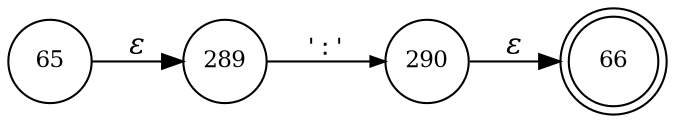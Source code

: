 digraph ATN {
rankdir=LR;
s66[fontsize=11, label="66", shape=doublecircle, fixedsize=true, width=.6];
s65[fontsize=11,label="65", shape=circle, fixedsize=true, width=.55, peripheries=1];
s289[fontsize=11,label="289", shape=circle, fixedsize=true, width=.55, peripheries=1];
s290[fontsize=11,label="290", shape=circle, fixedsize=true, width=.55, peripheries=1];
s65 -> s289 [fontname="Times-Italic", label="&epsilon;"];
s289 -> s290 [fontsize=11, fontname="Courier", arrowsize=.7, label = "':'", arrowhead = normal];
s290 -> s66 [fontname="Times-Italic", label="&epsilon;"];
}